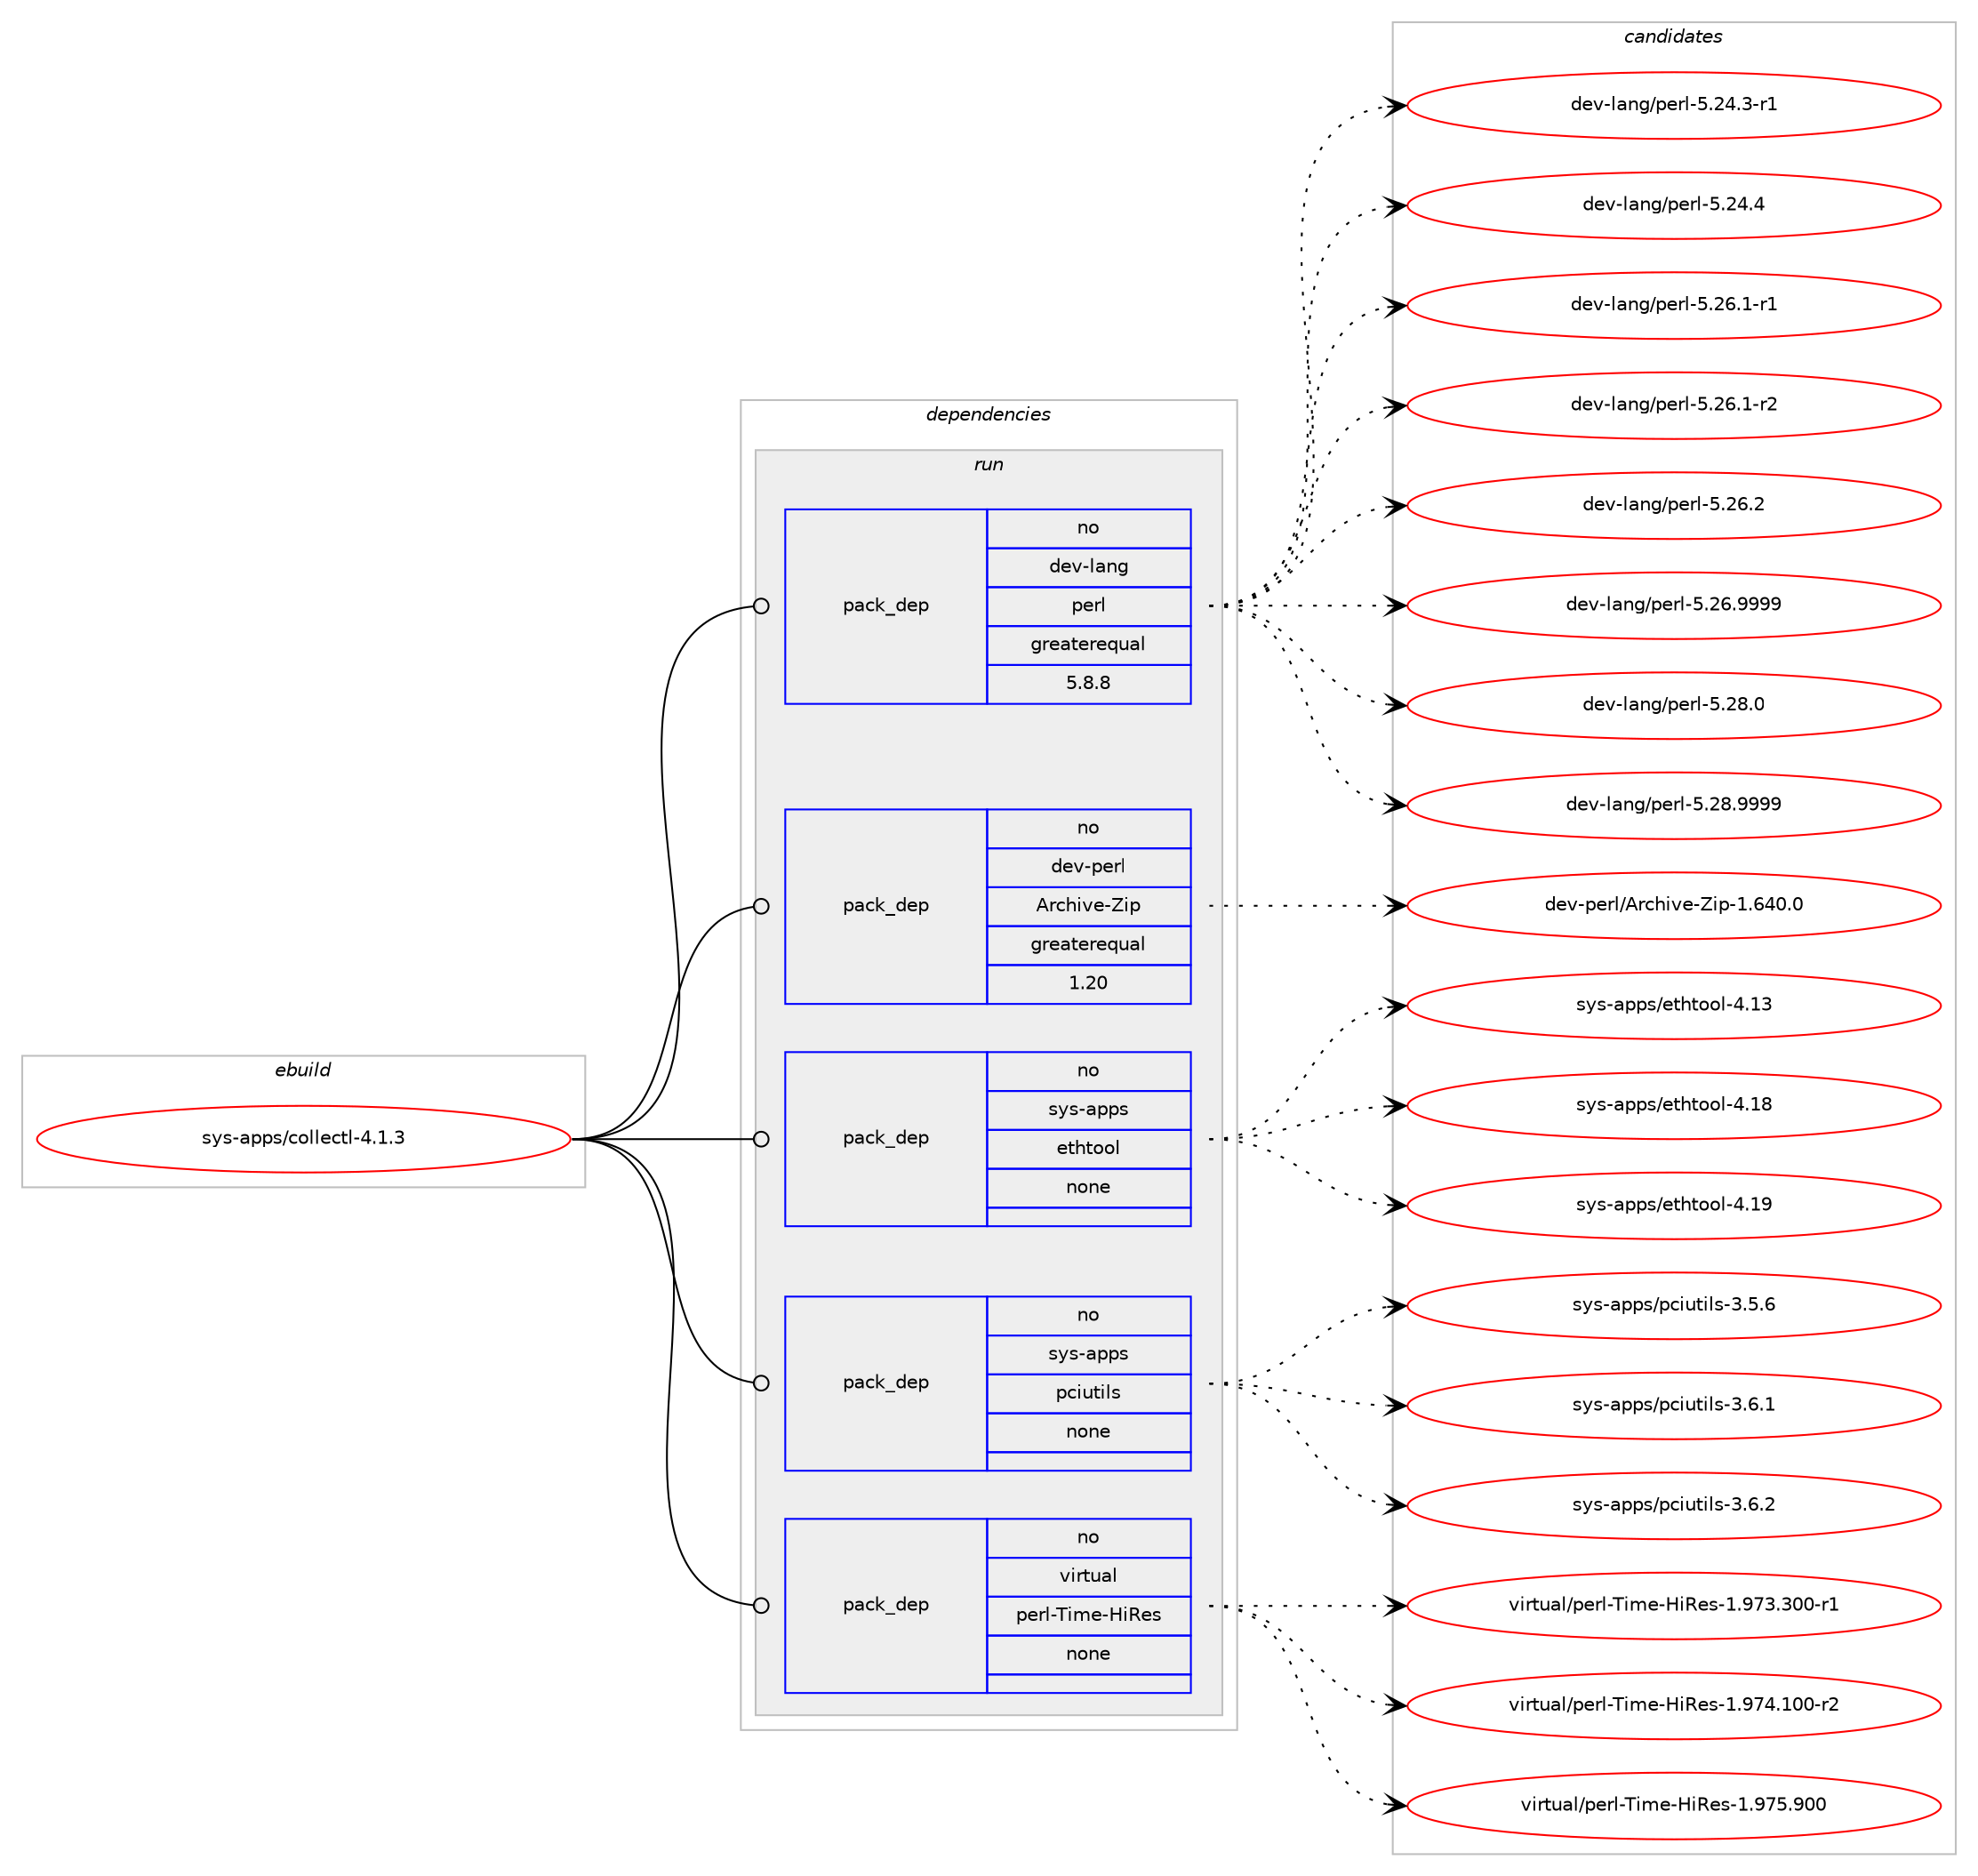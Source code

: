 digraph prolog {

# *************
# Graph options
# *************

newrank=true;
concentrate=true;
compound=true;
graph [rankdir=LR,fontname=Helvetica,fontsize=10,ranksep=1.5];#, ranksep=2.5, nodesep=0.2];
edge  [arrowhead=vee];
node  [fontname=Helvetica,fontsize=10];

# **********
# The ebuild
# **********

subgraph cluster_leftcol {
color=gray;
rank=same;
label=<<i>ebuild</i>>;
id [label="sys-apps/collectl-4.1.3", color=red, width=4, href="../sys-apps/collectl-4.1.3.svg"];
}

# ****************
# The dependencies
# ****************

subgraph cluster_midcol {
color=gray;
label=<<i>dependencies</i>>;
subgraph cluster_compile {
fillcolor="#eeeeee";
style=filled;
label=<<i>compile</i>>;
}
subgraph cluster_compileandrun {
fillcolor="#eeeeee";
style=filled;
label=<<i>compile and run</i>>;
}
subgraph cluster_run {
fillcolor="#eeeeee";
style=filled;
label=<<i>run</i>>;
subgraph pack1226141 {
dependency1709757 [label=<<TABLE BORDER="0" CELLBORDER="1" CELLSPACING="0" CELLPADDING="4" WIDTH="220"><TR><TD ROWSPAN="6" CELLPADDING="30">pack_dep</TD></TR><TR><TD WIDTH="110">no</TD></TR><TR><TD>dev-lang</TD></TR><TR><TD>perl</TD></TR><TR><TD>greaterequal</TD></TR><TR><TD>5.8.8</TD></TR></TABLE>>, shape=none, color=blue];
}
id:e -> dependency1709757:w [weight=20,style="solid",arrowhead="odot"];
subgraph pack1226142 {
dependency1709758 [label=<<TABLE BORDER="0" CELLBORDER="1" CELLSPACING="0" CELLPADDING="4" WIDTH="220"><TR><TD ROWSPAN="6" CELLPADDING="30">pack_dep</TD></TR><TR><TD WIDTH="110">no</TD></TR><TR><TD>dev-perl</TD></TR><TR><TD>Archive-Zip</TD></TR><TR><TD>greaterequal</TD></TR><TR><TD>1.20</TD></TR></TABLE>>, shape=none, color=blue];
}
id:e -> dependency1709758:w [weight=20,style="solid",arrowhead="odot"];
subgraph pack1226143 {
dependency1709759 [label=<<TABLE BORDER="0" CELLBORDER="1" CELLSPACING="0" CELLPADDING="4" WIDTH="220"><TR><TD ROWSPAN="6" CELLPADDING="30">pack_dep</TD></TR><TR><TD WIDTH="110">no</TD></TR><TR><TD>sys-apps</TD></TR><TR><TD>ethtool</TD></TR><TR><TD>none</TD></TR><TR><TD></TD></TR></TABLE>>, shape=none, color=blue];
}
id:e -> dependency1709759:w [weight=20,style="solid",arrowhead="odot"];
subgraph pack1226144 {
dependency1709760 [label=<<TABLE BORDER="0" CELLBORDER="1" CELLSPACING="0" CELLPADDING="4" WIDTH="220"><TR><TD ROWSPAN="6" CELLPADDING="30">pack_dep</TD></TR><TR><TD WIDTH="110">no</TD></TR><TR><TD>sys-apps</TD></TR><TR><TD>pciutils</TD></TR><TR><TD>none</TD></TR><TR><TD></TD></TR></TABLE>>, shape=none, color=blue];
}
id:e -> dependency1709760:w [weight=20,style="solid",arrowhead="odot"];
subgraph pack1226145 {
dependency1709761 [label=<<TABLE BORDER="0" CELLBORDER="1" CELLSPACING="0" CELLPADDING="4" WIDTH="220"><TR><TD ROWSPAN="6" CELLPADDING="30">pack_dep</TD></TR><TR><TD WIDTH="110">no</TD></TR><TR><TD>virtual</TD></TR><TR><TD>perl-Time-HiRes</TD></TR><TR><TD>none</TD></TR><TR><TD></TD></TR></TABLE>>, shape=none, color=blue];
}
id:e -> dependency1709761:w [weight=20,style="solid",arrowhead="odot"];
}
}

# **************
# The candidates
# **************

subgraph cluster_choices {
rank=same;
color=gray;
label=<<i>candidates</i>>;

subgraph choice1226141 {
color=black;
nodesep=1;
choice100101118451089711010347112101114108455346505246514511449 [label="dev-lang/perl-5.24.3-r1", color=red, width=4,href="../dev-lang/perl-5.24.3-r1.svg"];
choice10010111845108971101034711210111410845534650524652 [label="dev-lang/perl-5.24.4", color=red, width=4,href="../dev-lang/perl-5.24.4.svg"];
choice100101118451089711010347112101114108455346505446494511449 [label="dev-lang/perl-5.26.1-r1", color=red, width=4,href="../dev-lang/perl-5.26.1-r1.svg"];
choice100101118451089711010347112101114108455346505446494511450 [label="dev-lang/perl-5.26.1-r2", color=red, width=4,href="../dev-lang/perl-5.26.1-r2.svg"];
choice10010111845108971101034711210111410845534650544650 [label="dev-lang/perl-5.26.2", color=red, width=4,href="../dev-lang/perl-5.26.2.svg"];
choice10010111845108971101034711210111410845534650544657575757 [label="dev-lang/perl-5.26.9999", color=red, width=4,href="../dev-lang/perl-5.26.9999.svg"];
choice10010111845108971101034711210111410845534650564648 [label="dev-lang/perl-5.28.0", color=red, width=4,href="../dev-lang/perl-5.28.0.svg"];
choice10010111845108971101034711210111410845534650564657575757 [label="dev-lang/perl-5.28.9999", color=red, width=4,href="../dev-lang/perl-5.28.9999.svg"];
dependency1709757:e -> choice100101118451089711010347112101114108455346505246514511449:w [style=dotted,weight="100"];
dependency1709757:e -> choice10010111845108971101034711210111410845534650524652:w [style=dotted,weight="100"];
dependency1709757:e -> choice100101118451089711010347112101114108455346505446494511449:w [style=dotted,weight="100"];
dependency1709757:e -> choice100101118451089711010347112101114108455346505446494511450:w [style=dotted,weight="100"];
dependency1709757:e -> choice10010111845108971101034711210111410845534650544650:w [style=dotted,weight="100"];
dependency1709757:e -> choice10010111845108971101034711210111410845534650544657575757:w [style=dotted,weight="100"];
dependency1709757:e -> choice10010111845108971101034711210111410845534650564648:w [style=dotted,weight="100"];
dependency1709757:e -> choice10010111845108971101034711210111410845534650564657575757:w [style=dotted,weight="100"];
}
subgraph choice1226142 {
color=black;
nodesep=1;
choice1001011184511210111410847651149910410511810145901051124549465452484648 [label="dev-perl/Archive-Zip-1.640.0", color=red, width=4,href="../dev-perl/Archive-Zip-1.640.0.svg"];
dependency1709758:e -> choice1001011184511210111410847651149910410511810145901051124549465452484648:w [style=dotted,weight="100"];
}
subgraph choice1226143 {
color=black;
nodesep=1;
choice1151211154597112112115471011161041161111111084552464951 [label="sys-apps/ethtool-4.13", color=red, width=4,href="../sys-apps/ethtool-4.13.svg"];
choice1151211154597112112115471011161041161111111084552464956 [label="sys-apps/ethtool-4.18", color=red, width=4,href="../sys-apps/ethtool-4.18.svg"];
choice1151211154597112112115471011161041161111111084552464957 [label="sys-apps/ethtool-4.19", color=red, width=4,href="../sys-apps/ethtool-4.19.svg"];
dependency1709759:e -> choice1151211154597112112115471011161041161111111084552464951:w [style=dotted,weight="100"];
dependency1709759:e -> choice1151211154597112112115471011161041161111111084552464956:w [style=dotted,weight="100"];
dependency1709759:e -> choice1151211154597112112115471011161041161111111084552464957:w [style=dotted,weight="100"];
}
subgraph choice1226144 {
color=black;
nodesep=1;
choice11512111545971121121154711299105117116105108115455146534654 [label="sys-apps/pciutils-3.5.6", color=red, width=4,href="../sys-apps/pciutils-3.5.6.svg"];
choice11512111545971121121154711299105117116105108115455146544649 [label="sys-apps/pciutils-3.6.1", color=red, width=4,href="../sys-apps/pciutils-3.6.1.svg"];
choice11512111545971121121154711299105117116105108115455146544650 [label="sys-apps/pciutils-3.6.2", color=red, width=4,href="../sys-apps/pciutils-3.6.2.svg"];
dependency1709760:e -> choice11512111545971121121154711299105117116105108115455146534654:w [style=dotted,weight="100"];
dependency1709760:e -> choice11512111545971121121154711299105117116105108115455146544649:w [style=dotted,weight="100"];
dependency1709760:e -> choice11512111545971121121154711299105117116105108115455146544650:w [style=dotted,weight="100"];
}
subgraph choice1226145 {
color=black;
nodesep=1;
choice11810511411611797108471121011141084584105109101457210582101115454946575551465148484511449 [label="virtual/perl-Time-HiRes-1.973.300-r1", color=red, width=4,href="../virtual/perl-Time-HiRes-1.973.300-r1.svg"];
choice11810511411611797108471121011141084584105109101457210582101115454946575552464948484511450 [label="virtual/perl-Time-HiRes-1.974.100-r2", color=red, width=4,href="../virtual/perl-Time-HiRes-1.974.100-r2.svg"];
choice1181051141161179710847112101114108458410510910145721058210111545494657555346574848 [label="virtual/perl-Time-HiRes-1.975.900", color=red, width=4,href="../virtual/perl-Time-HiRes-1.975.900.svg"];
dependency1709761:e -> choice11810511411611797108471121011141084584105109101457210582101115454946575551465148484511449:w [style=dotted,weight="100"];
dependency1709761:e -> choice11810511411611797108471121011141084584105109101457210582101115454946575552464948484511450:w [style=dotted,weight="100"];
dependency1709761:e -> choice1181051141161179710847112101114108458410510910145721058210111545494657555346574848:w [style=dotted,weight="100"];
}
}

}
